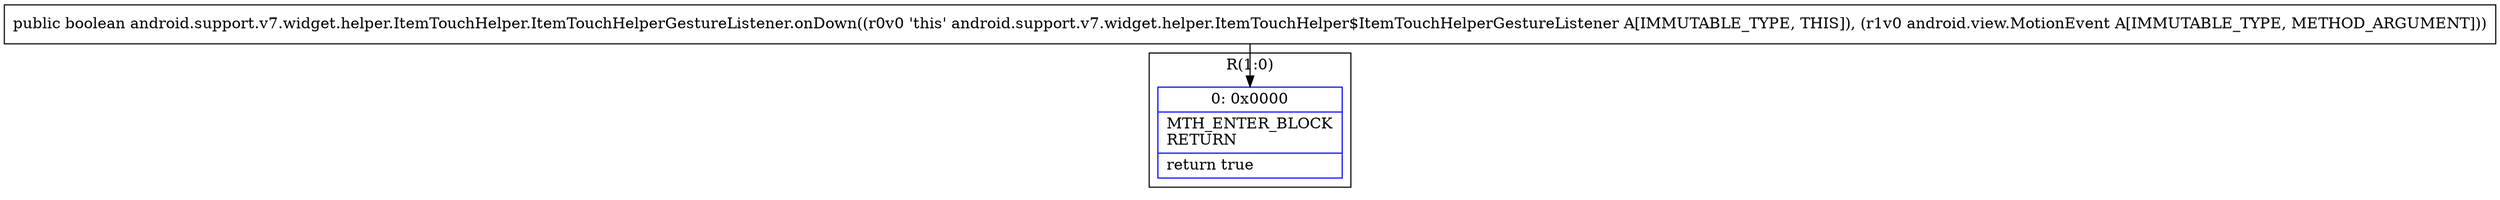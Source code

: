 digraph "CFG forandroid.support.v7.widget.helper.ItemTouchHelper.ItemTouchHelperGestureListener.onDown(Landroid\/view\/MotionEvent;)Z" {
subgraph cluster_Region_1192358457 {
label = "R(1:0)";
node [shape=record,color=blue];
Node_0 [shape=record,label="{0\:\ 0x0000|MTH_ENTER_BLOCK\lRETURN\l|return true\l}"];
}
MethodNode[shape=record,label="{public boolean android.support.v7.widget.helper.ItemTouchHelper.ItemTouchHelperGestureListener.onDown((r0v0 'this' android.support.v7.widget.helper.ItemTouchHelper$ItemTouchHelperGestureListener A[IMMUTABLE_TYPE, THIS]), (r1v0 android.view.MotionEvent A[IMMUTABLE_TYPE, METHOD_ARGUMENT])) }"];
MethodNode -> Node_0;
}

